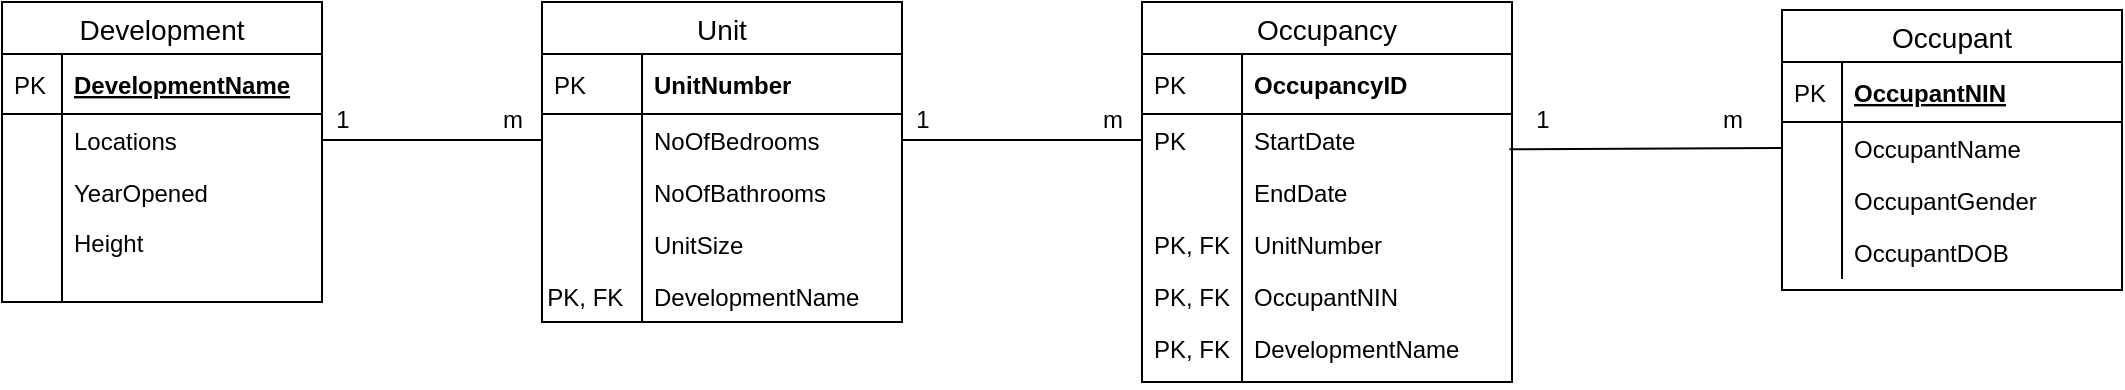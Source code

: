 <mxfile version="13.1.5" type="github">
  <diagram id="MroqZocTXahTPW0P6IBR" name="Page-1">
    <mxGraphModel dx="1300" dy="660" grid="1" gridSize="10" guides="1" tooltips="1" connect="1" arrows="1" fold="1" page="1" pageScale="1" pageWidth="850" pageHeight="1100" math="0" shadow="0">
      <root>
        <mxCell id="0" />
        <mxCell id="1" parent="0" />
        <mxCell id="cnjoZc7rNa3oFAM0rvdG-58" value="" style="endArrow=none;html=1;entryX=1;entryY=0.5;entryDx=0;entryDy=0;exitX=0;exitY=0.5;exitDx=0;exitDy=0;" edge="1" parent="1" source="cnjoZc7rNa3oFAM0rvdG-15" target="cnjoZc7rNa3oFAM0rvdG-4">
          <mxGeometry width="50" height="50" relative="1" as="geometry">
            <mxPoint x="340" y="210" as="sourcePoint" />
            <mxPoint x="390" y="160" as="targetPoint" />
          </mxGeometry>
        </mxCell>
        <mxCell id="cnjoZc7rNa3oFAM0rvdG-59" value="" style="endArrow=none;html=1;entryX=0.993;entryY=0.679;entryDx=0;entryDy=0;exitX=0;exitY=0.5;exitDx=0;exitDy=0;entryPerimeter=0;" edge="1" parent="1" source="cnjoZc7rNa3oFAM0rvdG-37" target="cnjoZc7rNa3oFAM0rvdG-48">
          <mxGeometry width="50" height="50" relative="1" as="geometry">
            <mxPoint x="425" y="560" as="sourcePoint" />
            <mxPoint x="130" y="480" as="targetPoint" />
          </mxGeometry>
        </mxCell>
        <mxCell id="cnjoZc7rNa3oFAM0rvdG-60" value="1" style="text;html=1;align=center;verticalAlign=middle;resizable=0;points=[];autosize=1;" vertex="1" parent="1">
          <mxGeometry x="800" y="122" width="20" height="20" as="geometry" />
        </mxCell>
        <mxCell id="cnjoZc7rNa3oFAM0rvdG-61" value="m" style="text;html=1;align=center;verticalAlign=middle;resizable=0;points=[];autosize=1;" vertex="1" parent="1">
          <mxGeometry x="890" y="122" width="30" height="20" as="geometry" />
        </mxCell>
        <mxCell id="cnjoZc7rNa3oFAM0rvdG-62" value="" style="endArrow=none;html=1;entryX=1;entryY=0.5;entryDx=0;entryDy=0;exitX=0;exitY=0.5;exitDx=0;exitDy=0;" edge="1" parent="1" source="cnjoZc7rNa3oFAM0rvdG-48" target="cnjoZc7rNa3oFAM0rvdG-15">
          <mxGeometry width="50" height="50" relative="1" as="geometry">
            <mxPoint x="350" y="370" as="sourcePoint" />
            <mxPoint x="400" y="320" as="targetPoint" />
          </mxGeometry>
        </mxCell>
        <mxCell id="cnjoZc7rNa3oFAM0rvdG-63" value="1" style="text;html=1;align=center;verticalAlign=middle;resizable=0;points=[];autosize=1;" vertex="1" parent="1">
          <mxGeometry x="490" y="122" width="20" height="20" as="geometry" />
        </mxCell>
        <mxCell id="cnjoZc7rNa3oFAM0rvdG-64" value="m" style="text;html=1;align=center;verticalAlign=middle;resizable=0;points=[];autosize=1;" vertex="1" parent="1">
          <mxGeometry x="580" y="122" width="30" height="20" as="geometry" />
        </mxCell>
        <mxCell id="cnjoZc7rNa3oFAM0rvdG-67" value="1" style="text;html=1;align=center;verticalAlign=middle;resizable=0;points=[];autosize=1;" vertex="1" parent="1">
          <mxGeometry x="200" y="122" width="20" height="20" as="geometry" />
        </mxCell>
        <mxCell id="cnjoZc7rNa3oFAM0rvdG-68" value="m" style="text;html=1;align=center;verticalAlign=middle;resizable=0;points=[];autosize=1;" vertex="1" parent="1">
          <mxGeometry x="280" y="122" width="30" height="20" as="geometry" />
        </mxCell>
        <mxCell id="cnjoZc7rNa3oFAM0rvdG-1" value="Development" style="swimlane;fontStyle=0;childLayout=stackLayout;horizontal=1;startSize=26;horizontalStack=0;resizeParent=1;resizeParentMax=0;resizeLast=0;collapsible=1;marginBottom=0;align=center;fontSize=14;" vertex="1" parent="1">
          <mxGeometry x="40" y="73" width="160" height="150" as="geometry" />
        </mxCell>
        <mxCell id="cnjoZc7rNa3oFAM0rvdG-2" value="DevelopmentName" style="shape=partialRectangle;top=0;left=0;right=0;bottom=1;align=left;verticalAlign=middle;fillColor=none;spacingLeft=34;spacingRight=4;overflow=hidden;rotatable=0;points=[[0,0.5],[1,0.5]];portConstraint=eastwest;dropTarget=0;fontStyle=5;fontSize=12;" vertex="1" parent="cnjoZc7rNa3oFAM0rvdG-1">
          <mxGeometry y="26" width="160" height="30" as="geometry" />
        </mxCell>
        <mxCell id="cnjoZc7rNa3oFAM0rvdG-3" value="PK" style="shape=partialRectangle;top=0;left=0;bottom=0;fillColor=none;align=left;verticalAlign=middle;spacingLeft=4;spacingRight=4;overflow=hidden;rotatable=0;points=[];portConstraint=eastwest;part=1;fontSize=12;" vertex="1" connectable="0" parent="cnjoZc7rNa3oFAM0rvdG-2">
          <mxGeometry width="30" height="30" as="geometry" />
        </mxCell>
        <mxCell id="cnjoZc7rNa3oFAM0rvdG-4" value="Locations" style="shape=partialRectangle;top=0;left=0;right=0;bottom=0;align=left;verticalAlign=top;fillColor=none;spacingLeft=34;spacingRight=4;overflow=hidden;rotatable=0;points=[[0,0.5],[1,0.5]];portConstraint=eastwest;dropTarget=0;fontSize=12;" vertex="1" parent="cnjoZc7rNa3oFAM0rvdG-1">
          <mxGeometry y="56" width="160" height="26" as="geometry" />
        </mxCell>
        <mxCell id="cnjoZc7rNa3oFAM0rvdG-5" value="" style="shape=partialRectangle;top=0;left=0;bottom=0;fillColor=none;align=left;verticalAlign=top;spacingLeft=4;spacingRight=4;overflow=hidden;rotatable=0;points=[];portConstraint=eastwest;part=1;fontSize=12;" vertex="1" connectable="0" parent="cnjoZc7rNa3oFAM0rvdG-4">
          <mxGeometry width="30" height="26" as="geometry" />
        </mxCell>
        <mxCell id="cnjoZc7rNa3oFAM0rvdG-6" value="YearOpened" style="shape=partialRectangle;top=0;left=0;right=0;bottom=0;align=left;verticalAlign=top;fillColor=none;spacingLeft=34;spacingRight=4;overflow=hidden;rotatable=0;points=[[0,0.5],[1,0.5]];portConstraint=eastwest;dropTarget=0;fontSize=12;" vertex="1" parent="cnjoZc7rNa3oFAM0rvdG-1">
          <mxGeometry y="82" width="160" height="26" as="geometry" />
        </mxCell>
        <mxCell id="cnjoZc7rNa3oFAM0rvdG-7" value="" style="shape=partialRectangle;top=0;left=0;bottom=0;fillColor=none;align=left;verticalAlign=top;spacingLeft=4;spacingRight=4;overflow=hidden;rotatable=0;points=[];portConstraint=eastwest;part=1;fontSize=12;" vertex="1" connectable="0" parent="cnjoZc7rNa3oFAM0rvdG-6">
          <mxGeometry width="30" height="26" as="geometry" />
        </mxCell>
        <mxCell id="cnjoZc7rNa3oFAM0rvdG-10" value="" style="shape=partialRectangle;top=0;left=0;right=0;bottom=0;align=left;verticalAlign=top;fillColor=none;spacingLeft=34;spacingRight=4;overflow=hidden;rotatable=0;points=[[0,0.5],[1,0.5]];portConstraint=eastwest;dropTarget=0;fontSize=12;" vertex="1" parent="cnjoZc7rNa3oFAM0rvdG-1">
          <mxGeometry y="108" width="160" height="42" as="geometry" />
        </mxCell>
        <mxCell id="cnjoZc7rNa3oFAM0rvdG-11" value="" style="shape=partialRectangle;top=0;left=0;bottom=0;fillColor=none;align=left;verticalAlign=top;spacingLeft=4;spacingRight=4;overflow=hidden;rotatable=0;points=[];portConstraint=eastwest;part=1;fontSize=12;" vertex="1" connectable="0" parent="cnjoZc7rNa3oFAM0rvdG-10">
          <mxGeometry width="30" height="42" as="geometry" />
        </mxCell>
        <mxCell id="cnjoZc7rNa3oFAM0rvdG-85" value="Height" style="shape=partialRectangle;top=0;left=0;right=0;bottom=0;align=left;verticalAlign=top;fillColor=none;spacingLeft=34;spacingRight=4;overflow=hidden;rotatable=0;points=[[0,0.5],[1,0.5]];portConstraint=eastwest;dropTarget=0;fontSize=12;" vertex="1" parent="1">
          <mxGeometry x="40" y="180" width="160" height="26" as="geometry" />
        </mxCell>
        <mxCell id="cnjoZc7rNa3oFAM0rvdG-86" value="" style="shape=partialRectangle;top=0;left=0;bottom=0;fillColor=none;align=left;verticalAlign=top;spacingLeft=4;spacingRight=4;overflow=hidden;rotatable=0;points=[];portConstraint=eastwest;part=1;fontSize=12;" vertex="1" connectable="0" parent="cnjoZc7rNa3oFAM0rvdG-85">
          <mxGeometry width="30" height="26" as="geometry" />
        </mxCell>
        <mxCell id="cnjoZc7rNa3oFAM0rvdG-12" value="Unit" style="swimlane;fontStyle=0;childLayout=stackLayout;horizontal=1;startSize=26;horizontalStack=0;resizeParent=1;resizeParentMax=0;resizeLast=0;collapsible=1;marginBottom=0;align=center;fontSize=14;" vertex="1" parent="1">
          <mxGeometry x="310" y="73" width="180" height="160" as="geometry" />
        </mxCell>
        <mxCell id="cnjoZc7rNa3oFAM0rvdG-13" value="      UnitNumber" style="shape=partialRectangle;top=0;left=0;right=0;bottom=1;align=left;verticalAlign=middle;fillColor=none;spacingLeft=34;spacingRight=4;overflow=hidden;rotatable=0;points=[[0,0.5],[1,0.5]];portConstraint=eastwest;dropTarget=0;fontStyle=1;fontSize=12;" vertex="1" parent="cnjoZc7rNa3oFAM0rvdG-12">
          <mxGeometry y="26" width="180" height="30" as="geometry" />
        </mxCell>
        <mxCell id="cnjoZc7rNa3oFAM0rvdG-14" value="PK" style="shape=partialRectangle;top=0;left=0;bottom=0;fillColor=none;align=left;verticalAlign=middle;spacingLeft=4;spacingRight=4;overflow=hidden;rotatable=0;points=[];portConstraint=eastwest;part=1;fontSize=12;" vertex="1" connectable="0" parent="cnjoZc7rNa3oFAM0rvdG-13">
          <mxGeometry width="50" height="30" as="geometry" />
        </mxCell>
        <mxCell id="cnjoZc7rNa3oFAM0rvdG-15" value="      NoOfBedrooms" style="shape=partialRectangle;top=0;left=0;right=0;bottom=0;align=left;verticalAlign=top;fillColor=none;spacingLeft=34;spacingRight=4;overflow=hidden;rotatable=0;points=[[0,0.5],[1,0.5]];portConstraint=eastwest;dropTarget=0;fontSize=12;" vertex="1" parent="cnjoZc7rNa3oFAM0rvdG-12">
          <mxGeometry y="56" width="180" height="26" as="geometry" />
        </mxCell>
        <mxCell id="cnjoZc7rNa3oFAM0rvdG-16" value="" style="shape=partialRectangle;top=0;left=0;bottom=0;fillColor=none;align=left;verticalAlign=top;spacingLeft=4;spacingRight=4;overflow=hidden;rotatable=0;points=[];portConstraint=eastwest;part=1;fontSize=12;" vertex="1" connectable="0" parent="cnjoZc7rNa3oFAM0rvdG-15">
          <mxGeometry width="50" height="26" as="geometry" />
        </mxCell>
        <mxCell id="cnjoZc7rNa3oFAM0rvdG-17" value="      NoOfBathrooms" style="shape=partialRectangle;top=0;left=0;right=0;bottom=0;align=left;verticalAlign=top;fillColor=none;spacingLeft=34;spacingRight=4;overflow=hidden;rotatable=0;points=[[0,0.5],[1,0.5]];portConstraint=eastwest;dropTarget=0;fontSize=12;" vertex="1" parent="cnjoZc7rNa3oFAM0rvdG-12">
          <mxGeometry y="82" width="180" height="26" as="geometry" />
        </mxCell>
        <mxCell id="cnjoZc7rNa3oFAM0rvdG-18" value="" style="shape=partialRectangle;top=0;left=0;bottom=0;fillColor=none;align=left;verticalAlign=top;spacingLeft=4;spacingRight=4;overflow=hidden;rotatable=0;points=[];portConstraint=eastwest;part=1;fontSize=12;" vertex="1" connectable="0" parent="cnjoZc7rNa3oFAM0rvdG-17">
          <mxGeometry width="50" height="26" as="geometry" />
        </mxCell>
        <mxCell id="cnjoZc7rNa3oFAM0rvdG-19" value="      UnitSize" style="shape=partialRectangle;top=0;left=0;right=0;bottom=0;align=left;verticalAlign=top;fillColor=none;spacingLeft=34;spacingRight=4;overflow=hidden;rotatable=0;points=[[0,0.5],[1,0.5]];portConstraint=eastwest;dropTarget=0;fontSize=12;" vertex="1" parent="cnjoZc7rNa3oFAM0rvdG-12">
          <mxGeometry y="108" width="180" height="26" as="geometry" />
        </mxCell>
        <mxCell id="cnjoZc7rNa3oFAM0rvdG-20" value="" style="shape=partialRectangle;top=0;left=0;bottom=0;fillColor=none;align=left;verticalAlign=top;spacingLeft=4;spacingRight=4;overflow=hidden;rotatable=0;points=[];portConstraint=eastwest;part=1;fontSize=12;" vertex="1" connectable="0" parent="cnjoZc7rNa3oFAM0rvdG-19">
          <mxGeometry width="50" height="26" as="geometry" />
        </mxCell>
        <mxCell id="cnjoZc7rNa3oFAM0rvdG-21" value="      DevelopmentName" style="shape=partialRectangle;top=0;left=0;right=0;bottom=0;align=left;verticalAlign=top;fillColor=none;spacingLeft=34;spacingRight=4;overflow=hidden;rotatable=0;points=[[0,0.5],[1,0.5]];portConstraint=eastwest;dropTarget=0;fontSize=12;" vertex="1" parent="cnjoZc7rNa3oFAM0rvdG-12">
          <mxGeometry y="134" width="180" height="26" as="geometry" />
        </mxCell>
        <mxCell id="cnjoZc7rNa3oFAM0rvdG-22" value="     PK, FK" style="shape=partialRectangle;top=0;left=0;bottom=0;fillColor=none;align=left;verticalAlign=top;spacingLeft=4;spacingRight=4;overflow=hidden;rotatable=0;points=[];portConstraint=eastwest;part=1;fontSize=12;" vertex="1" connectable="0" parent="cnjoZc7rNa3oFAM0rvdG-21">
          <mxGeometry x="-20" width="70" height="26" as="geometry" />
        </mxCell>
        <mxCell id="cnjoZc7rNa3oFAM0rvdG-45" value="Occupancy" style="swimlane;fontStyle=0;childLayout=stackLayout;horizontal=1;startSize=26;horizontalStack=0;resizeParent=1;resizeParentMax=0;resizeLast=0;collapsible=1;marginBottom=0;align=center;fontSize=14;" vertex="1" parent="1">
          <mxGeometry x="610" y="73" width="185" height="190" as="geometry" />
        </mxCell>
        <mxCell id="cnjoZc7rNa3oFAM0rvdG-46" value="      OccupancyID" style="shape=partialRectangle;top=0;left=0;right=0;bottom=1;align=left;verticalAlign=middle;fillColor=none;spacingLeft=34;spacingRight=4;overflow=hidden;rotatable=0;points=[[0,0.5],[1,0.5]];portConstraint=eastwest;dropTarget=0;fontStyle=1;fontSize=12;" vertex="1" parent="cnjoZc7rNa3oFAM0rvdG-45">
          <mxGeometry y="26" width="185" height="30" as="geometry" />
        </mxCell>
        <mxCell id="cnjoZc7rNa3oFAM0rvdG-47" value="PK" style="shape=partialRectangle;top=0;left=0;bottom=0;fillColor=none;align=left;verticalAlign=middle;spacingLeft=4;spacingRight=4;overflow=hidden;rotatable=0;points=[];portConstraint=eastwest;part=1;fontSize=12;" vertex="1" connectable="0" parent="cnjoZc7rNa3oFAM0rvdG-46">
          <mxGeometry width="50" height="30" as="geometry" />
        </mxCell>
        <mxCell id="cnjoZc7rNa3oFAM0rvdG-48" value="      StartDate" style="shape=partialRectangle;top=0;left=0;right=0;bottom=0;align=left;verticalAlign=top;fillColor=none;spacingLeft=34;spacingRight=4;overflow=hidden;rotatable=0;points=[[0,0.5],[1,0.5]];portConstraint=eastwest;dropTarget=0;fontSize=12;" vertex="1" parent="cnjoZc7rNa3oFAM0rvdG-45">
          <mxGeometry y="56" width="185" height="26" as="geometry" />
        </mxCell>
        <mxCell id="cnjoZc7rNa3oFAM0rvdG-49" value="PK" style="shape=partialRectangle;top=0;left=0;bottom=0;fillColor=none;align=left;verticalAlign=top;spacingLeft=4;spacingRight=4;overflow=hidden;rotatable=0;points=[];portConstraint=eastwest;part=1;fontSize=12;" vertex="1" connectable="0" parent="cnjoZc7rNa3oFAM0rvdG-48">
          <mxGeometry width="50" height="26" as="geometry" />
        </mxCell>
        <mxCell id="cnjoZc7rNa3oFAM0rvdG-50" value="      EndDate" style="shape=partialRectangle;top=0;left=0;right=0;bottom=0;align=left;verticalAlign=top;fillColor=none;spacingLeft=34;spacingRight=4;overflow=hidden;rotatable=0;points=[[0,0.5],[1,0.5]];portConstraint=eastwest;dropTarget=0;fontSize=12;" vertex="1" parent="cnjoZc7rNa3oFAM0rvdG-45">
          <mxGeometry y="82" width="185" height="26" as="geometry" />
        </mxCell>
        <mxCell id="cnjoZc7rNa3oFAM0rvdG-51" value="" style="shape=partialRectangle;top=0;left=0;bottom=0;fillColor=none;align=left;verticalAlign=top;spacingLeft=4;spacingRight=4;overflow=hidden;rotatable=0;points=[];portConstraint=eastwest;part=1;fontSize=12;" vertex="1" connectable="0" parent="cnjoZc7rNa3oFAM0rvdG-50">
          <mxGeometry width="50" height="26" as="geometry" />
        </mxCell>
        <mxCell id="cnjoZc7rNa3oFAM0rvdG-52" value="      UnitNumber" style="shape=partialRectangle;top=0;left=0;right=0;bottom=0;align=left;verticalAlign=top;fillColor=none;spacingLeft=34;spacingRight=4;overflow=hidden;rotatable=0;points=[[0,0.5],[1,0.5]];portConstraint=eastwest;dropTarget=0;fontSize=12;" vertex="1" parent="cnjoZc7rNa3oFAM0rvdG-45">
          <mxGeometry y="108" width="185" height="26" as="geometry" />
        </mxCell>
        <mxCell id="cnjoZc7rNa3oFAM0rvdG-53" value="PK, FK" style="shape=partialRectangle;top=0;left=0;bottom=0;fillColor=none;align=left;verticalAlign=top;spacingLeft=4;spacingRight=4;overflow=hidden;rotatable=0;points=[];portConstraint=eastwest;part=1;fontSize=12;" vertex="1" connectable="0" parent="cnjoZc7rNa3oFAM0rvdG-52">
          <mxGeometry width="50" height="26" as="geometry" />
        </mxCell>
        <mxCell id="cnjoZc7rNa3oFAM0rvdG-54" value="      OccupantNIN" style="shape=partialRectangle;top=0;left=0;right=0;bottom=0;align=left;verticalAlign=top;fillColor=none;spacingLeft=34;spacingRight=4;overflow=hidden;rotatable=0;points=[[0,0.5],[1,0.5]];portConstraint=eastwest;dropTarget=0;fontSize=12;" vertex="1" parent="cnjoZc7rNa3oFAM0rvdG-45">
          <mxGeometry y="134" width="185" height="56" as="geometry" />
        </mxCell>
        <mxCell id="cnjoZc7rNa3oFAM0rvdG-55" value="PK, FK" style="shape=partialRectangle;top=0;left=0;bottom=0;fillColor=none;align=left;verticalAlign=top;spacingLeft=4;spacingRight=4;overflow=hidden;rotatable=0;points=[];portConstraint=eastwest;part=1;fontSize=12;" vertex="1" connectable="0" parent="cnjoZc7rNa3oFAM0rvdG-54">
          <mxGeometry width="50" height="56" as="geometry" />
        </mxCell>
        <mxCell id="cnjoZc7rNa3oFAM0rvdG-34" value="Occupant" style="swimlane;fontStyle=0;childLayout=stackLayout;horizontal=1;startSize=26;horizontalStack=0;resizeParent=1;resizeParentMax=0;resizeLast=0;collapsible=1;marginBottom=0;align=center;fontSize=14;" vertex="1" parent="1">
          <mxGeometry x="930" y="77" width="170" height="140" as="geometry" />
        </mxCell>
        <mxCell id="cnjoZc7rNa3oFAM0rvdG-35" value="OccupantNIN" style="shape=partialRectangle;top=0;left=0;right=0;bottom=1;align=left;verticalAlign=middle;fillColor=none;spacingLeft=34;spacingRight=4;overflow=hidden;rotatable=0;points=[[0,0.5],[1,0.5]];portConstraint=eastwest;dropTarget=0;fontStyle=5;fontSize=12;" vertex="1" parent="cnjoZc7rNa3oFAM0rvdG-34">
          <mxGeometry y="26" width="170" height="30" as="geometry" />
        </mxCell>
        <mxCell id="cnjoZc7rNa3oFAM0rvdG-36" value="PK" style="shape=partialRectangle;top=0;left=0;bottom=0;fillColor=none;align=left;verticalAlign=middle;spacingLeft=4;spacingRight=4;overflow=hidden;rotatable=0;points=[];portConstraint=eastwest;part=1;fontSize=12;" vertex="1" connectable="0" parent="cnjoZc7rNa3oFAM0rvdG-35">
          <mxGeometry width="30" height="30" as="geometry" />
        </mxCell>
        <mxCell id="cnjoZc7rNa3oFAM0rvdG-37" value="OccupantName" style="shape=partialRectangle;top=0;left=0;right=0;bottom=0;align=left;verticalAlign=top;fillColor=none;spacingLeft=34;spacingRight=4;overflow=hidden;rotatable=0;points=[[0,0.5],[1,0.5]];portConstraint=eastwest;dropTarget=0;fontSize=12;" vertex="1" parent="cnjoZc7rNa3oFAM0rvdG-34">
          <mxGeometry y="56" width="170" height="26" as="geometry" />
        </mxCell>
        <mxCell id="cnjoZc7rNa3oFAM0rvdG-38" value="" style="shape=partialRectangle;top=0;left=0;bottom=0;fillColor=none;align=left;verticalAlign=top;spacingLeft=4;spacingRight=4;overflow=hidden;rotatable=0;points=[];portConstraint=eastwest;part=1;fontSize=12;" vertex="1" connectable="0" parent="cnjoZc7rNa3oFAM0rvdG-37">
          <mxGeometry width="30" height="26" as="geometry" />
        </mxCell>
        <mxCell id="cnjoZc7rNa3oFAM0rvdG-39" value="OccupantGender" style="shape=partialRectangle;top=0;left=0;right=0;bottom=0;align=left;verticalAlign=top;fillColor=none;spacingLeft=34;spacingRight=4;overflow=hidden;rotatable=0;points=[[0,0.5],[1,0.5]];portConstraint=eastwest;dropTarget=0;fontSize=12;" vertex="1" parent="cnjoZc7rNa3oFAM0rvdG-34">
          <mxGeometry y="82" width="170" height="26" as="geometry" />
        </mxCell>
        <mxCell id="cnjoZc7rNa3oFAM0rvdG-40" value="" style="shape=partialRectangle;top=0;left=0;bottom=0;fillColor=none;align=left;verticalAlign=top;spacingLeft=4;spacingRight=4;overflow=hidden;rotatable=0;points=[];portConstraint=eastwest;part=1;fontSize=12;" vertex="1" connectable="0" parent="cnjoZc7rNa3oFAM0rvdG-39">
          <mxGeometry width="30" height="26" as="geometry" />
        </mxCell>
        <mxCell id="cnjoZc7rNa3oFAM0rvdG-41" value="OccupantDOB" style="shape=partialRectangle;top=0;left=0;right=0;bottom=0;align=left;verticalAlign=top;fillColor=none;spacingLeft=34;spacingRight=4;overflow=hidden;rotatable=0;points=[[0,0.5],[1,0.5]];portConstraint=eastwest;dropTarget=0;fontSize=12;" vertex="1" parent="cnjoZc7rNa3oFAM0rvdG-34">
          <mxGeometry y="108" width="170" height="26" as="geometry" />
        </mxCell>
        <mxCell id="cnjoZc7rNa3oFAM0rvdG-42" value="" style="shape=partialRectangle;top=0;left=0;bottom=0;fillColor=none;align=left;verticalAlign=top;spacingLeft=4;spacingRight=4;overflow=hidden;rotatable=0;points=[];portConstraint=eastwest;part=1;fontSize=12;" vertex="1" connectable="0" parent="cnjoZc7rNa3oFAM0rvdG-41">
          <mxGeometry width="30" height="26" as="geometry" />
        </mxCell>
        <mxCell id="cnjoZc7rNa3oFAM0rvdG-43" value="" style="shape=partialRectangle;top=0;left=0;right=0;bottom=0;align=left;verticalAlign=top;fillColor=none;spacingLeft=34;spacingRight=4;overflow=hidden;rotatable=0;points=[[0,0.5],[1,0.5]];portConstraint=eastwest;dropTarget=0;fontSize=12;" vertex="1" parent="cnjoZc7rNa3oFAM0rvdG-34">
          <mxGeometry y="134" width="170" height="6" as="geometry" />
        </mxCell>
        <mxCell id="cnjoZc7rNa3oFAM0rvdG-44" value="" style="shape=partialRectangle;top=0;left=0;bottom=0;fillColor=none;align=left;verticalAlign=top;spacingLeft=4;spacingRight=4;overflow=hidden;rotatable=0;points=[];portConstraint=eastwest;part=1;fontSize=12;" vertex="1" connectable="0" parent="cnjoZc7rNa3oFAM0rvdG-43">
          <mxGeometry y="NaN" width="30" height="NaN" as="geometry" />
        </mxCell>
        <mxCell id="cnjoZc7rNa3oFAM0rvdG-91" value="      DevelopmentName" style="shape=partialRectangle;top=0;left=0;right=0;bottom=0;align=left;verticalAlign=top;fillColor=none;spacingLeft=34;spacingRight=4;overflow=hidden;rotatable=0;points=[[0,0.5],[1,0.5]];portConstraint=eastwest;dropTarget=0;fontSize=12;" vertex="1" parent="1">
          <mxGeometry x="610" y="233" width="185" height="26" as="geometry" />
        </mxCell>
        <mxCell id="cnjoZc7rNa3oFAM0rvdG-92" value="PK, FK" style="shape=partialRectangle;top=0;left=0;bottom=0;fillColor=none;align=left;verticalAlign=top;spacingLeft=4;spacingRight=4;overflow=hidden;rotatable=0;points=[];portConstraint=eastwest;part=1;fontSize=12;" vertex="1" connectable="0" parent="cnjoZc7rNa3oFAM0rvdG-91">
          <mxGeometry width="50" height="26" as="geometry" />
        </mxCell>
      </root>
    </mxGraphModel>
  </diagram>
</mxfile>
